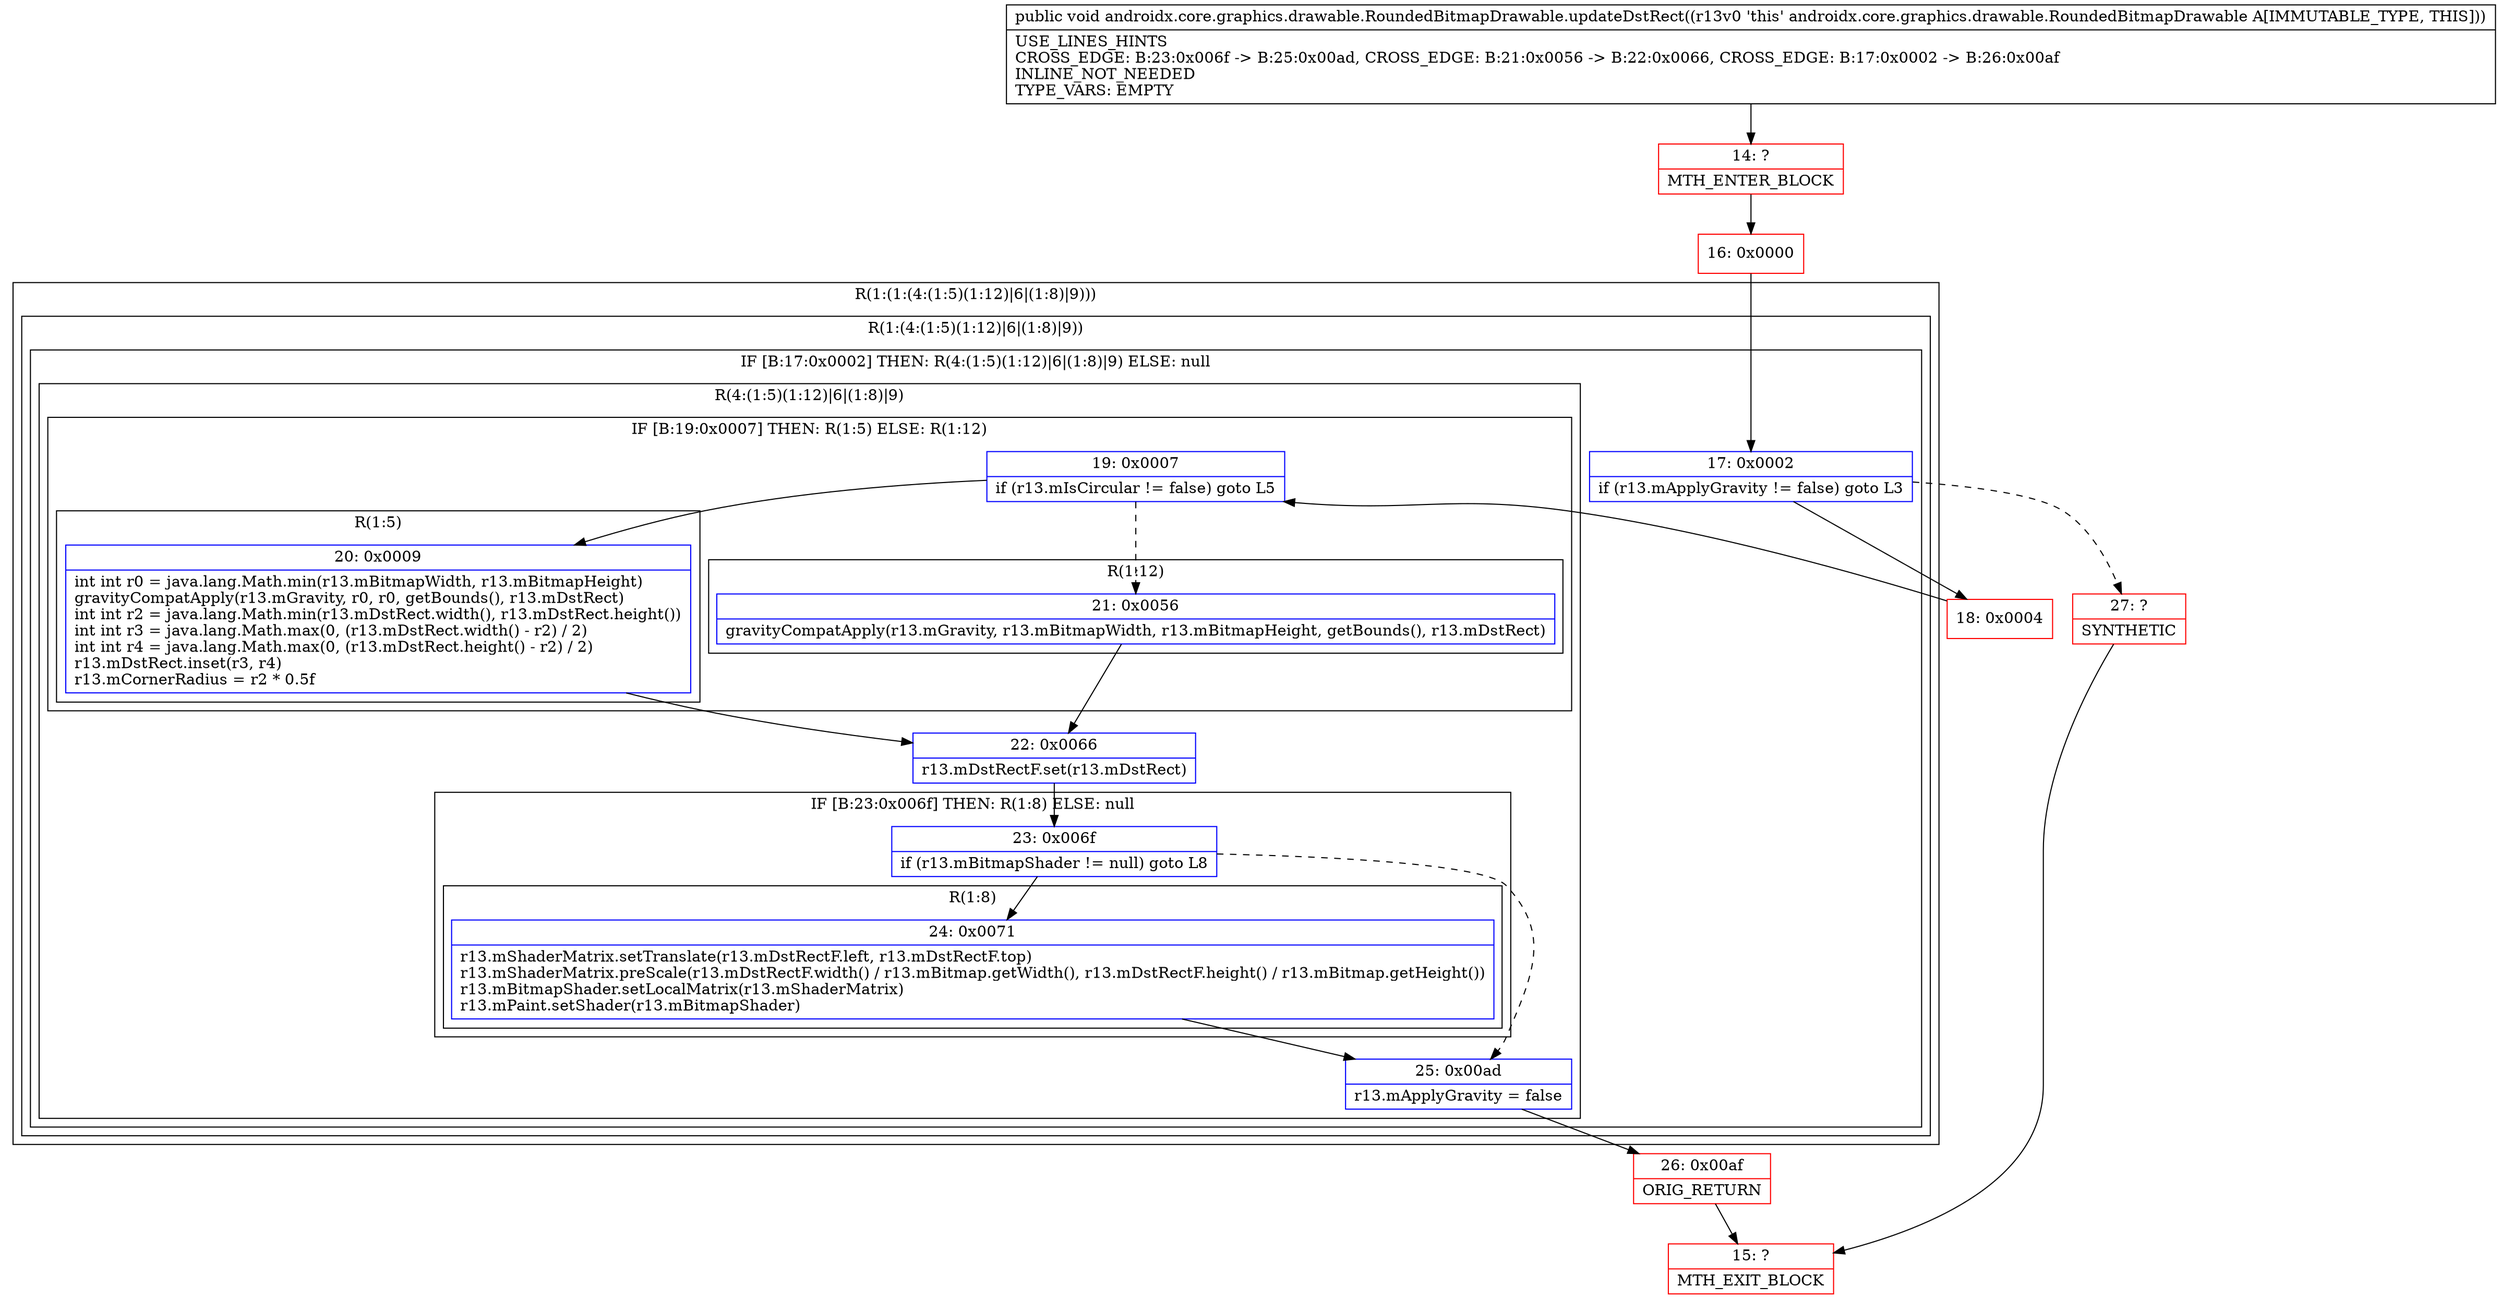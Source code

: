 digraph "CFG forandroidx.core.graphics.drawable.RoundedBitmapDrawable.updateDstRect()V" {
subgraph cluster_Region_1022368126 {
label = "R(1:(1:(4:(1:5)(1:12)|6|(1:8)|9)))";
node [shape=record,color=blue];
subgraph cluster_Region_1551436758 {
label = "R(1:(4:(1:5)(1:12)|6|(1:8)|9))";
node [shape=record,color=blue];
subgraph cluster_IfRegion_2076516563 {
label = "IF [B:17:0x0002] THEN: R(4:(1:5)(1:12)|6|(1:8)|9) ELSE: null";
node [shape=record,color=blue];
Node_17 [shape=record,label="{17\:\ 0x0002|if (r13.mApplyGravity != false) goto L3\l}"];
subgraph cluster_Region_720118820 {
label = "R(4:(1:5)(1:12)|6|(1:8)|9)";
node [shape=record,color=blue];
subgraph cluster_IfRegion_376169454 {
label = "IF [B:19:0x0007] THEN: R(1:5) ELSE: R(1:12)";
node [shape=record,color=blue];
Node_19 [shape=record,label="{19\:\ 0x0007|if (r13.mIsCircular != false) goto L5\l}"];
subgraph cluster_Region_451926507 {
label = "R(1:5)";
node [shape=record,color=blue];
Node_20 [shape=record,label="{20\:\ 0x0009|int int r0 = java.lang.Math.min(r13.mBitmapWidth, r13.mBitmapHeight)\lgravityCompatApply(r13.mGravity, r0, r0, getBounds(), r13.mDstRect)\lint int r2 = java.lang.Math.min(r13.mDstRect.width(), r13.mDstRect.height())\lint int r3 = java.lang.Math.max(0, (r13.mDstRect.width() \- r2) \/ 2)\lint int r4 = java.lang.Math.max(0, (r13.mDstRect.height() \- r2) \/ 2)\lr13.mDstRect.inset(r3, r4)\lr13.mCornerRadius = r2 * 0.5f\l}"];
}
subgraph cluster_Region_47742286 {
label = "R(1:12)";
node [shape=record,color=blue];
Node_21 [shape=record,label="{21\:\ 0x0056|gravityCompatApply(r13.mGravity, r13.mBitmapWidth, r13.mBitmapHeight, getBounds(), r13.mDstRect)\l}"];
}
}
Node_22 [shape=record,label="{22\:\ 0x0066|r13.mDstRectF.set(r13.mDstRect)\l}"];
subgraph cluster_IfRegion_1355355774 {
label = "IF [B:23:0x006f] THEN: R(1:8) ELSE: null";
node [shape=record,color=blue];
Node_23 [shape=record,label="{23\:\ 0x006f|if (r13.mBitmapShader != null) goto L8\l}"];
subgraph cluster_Region_466605383 {
label = "R(1:8)";
node [shape=record,color=blue];
Node_24 [shape=record,label="{24\:\ 0x0071|r13.mShaderMatrix.setTranslate(r13.mDstRectF.left, r13.mDstRectF.top)\lr13.mShaderMatrix.preScale(r13.mDstRectF.width() \/ r13.mBitmap.getWidth(), r13.mDstRectF.height() \/ r13.mBitmap.getHeight())\lr13.mBitmapShader.setLocalMatrix(r13.mShaderMatrix)\lr13.mPaint.setShader(r13.mBitmapShader)\l}"];
}
}
Node_25 [shape=record,label="{25\:\ 0x00ad|r13.mApplyGravity = false\l}"];
}
}
}
}
Node_14 [shape=record,color=red,label="{14\:\ ?|MTH_ENTER_BLOCK\l}"];
Node_16 [shape=record,color=red,label="{16\:\ 0x0000}"];
Node_18 [shape=record,color=red,label="{18\:\ 0x0004}"];
Node_26 [shape=record,color=red,label="{26\:\ 0x00af|ORIG_RETURN\l}"];
Node_15 [shape=record,color=red,label="{15\:\ ?|MTH_EXIT_BLOCK\l}"];
Node_27 [shape=record,color=red,label="{27\:\ ?|SYNTHETIC\l}"];
MethodNode[shape=record,label="{public void androidx.core.graphics.drawable.RoundedBitmapDrawable.updateDstRect((r13v0 'this' androidx.core.graphics.drawable.RoundedBitmapDrawable A[IMMUTABLE_TYPE, THIS]))  | USE_LINES_HINTS\lCROSS_EDGE: B:23:0x006f \-\> B:25:0x00ad, CROSS_EDGE: B:21:0x0056 \-\> B:22:0x0066, CROSS_EDGE: B:17:0x0002 \-\> B:26:0x00af\lINLINE_NOT_NEEDED\lTYPE_VARS: EMPTY\l}"];
MethodNode -> Node_14;Node_17 -> Node_18;
Node_17 -> Node_27[style=dashed];
Node_19 -> Node_20;
Node_19 -> Node_21[style=dashed];
Node_20 -> Node_22;
Node_21 -> Node_22;
Node_22 -> Node_23;
Node_23 -> Node_24;
Node_23 -> Node_25[style=dashed];
Node_24 -> Node_25;
Node_25 -> Node_26;
Node_14 -> Node_16;
Node_16 -> Node_17;
Node_18 -> Node_19;
Node_26 -> Node_15;
Node_27 -> Node_15;
}

